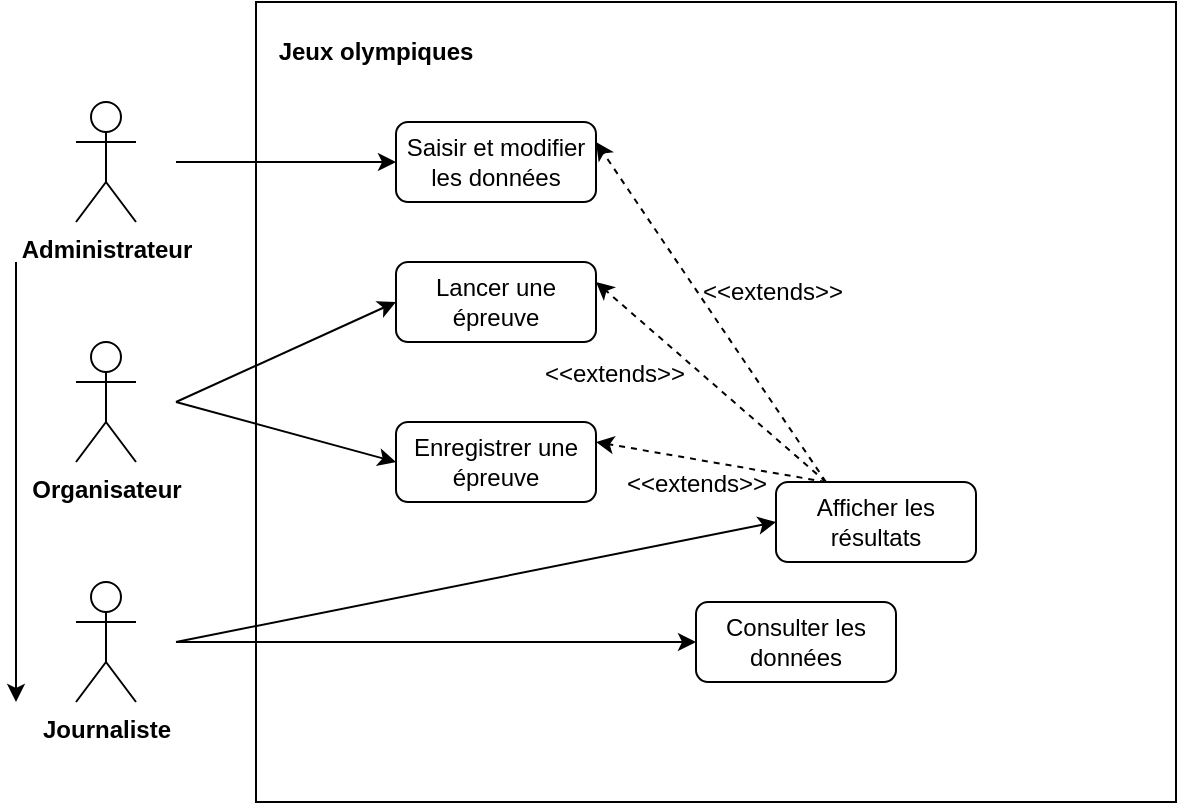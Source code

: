 <mxfile version="24.2.5" type="github">
  <diagram name="Page-1" id="tiMQxRRkBQc3sw8JgZWi">
    <mxGraphModel dx="1425" dy="649" grid="1" gridSize="10" guides="1" tooltips="1" connect="1" arrows="1" fold="1" page="1" pageScale="1" pageWidth="827" pageHeight="1169" math="0" shadow="0">
      <root>
        <mxCell id="0" />
        <mxCell id="1" parent="0" />
        <mxCell id="ICCp6sRPDuG6duwq4QYy-1" value="&lt;div&gt;&lt;b&gt;Administrateur&lt;/b&gt;&lt;/div&gt;" style="shape=umlActor;verticalLabelPosition=bottom;verticalAlign=top;html=1;" vertex="1" parent="1">
          <mxGeometry x="70" y="130" width="30" height="60" as="geometry" />
        </mxCell>
        <mxCell id="ICCp6sRPDuG6duwq4QYy-3" value="&lt;div&gt;&lt;b&gt;Journaliste&lt;/b&gt;&lt;/div&gt;" style="shape=umlActor;verticalLabelPosition=bottom;verticalAlign=top;html=1;" vertex="1" parent="1">
          <mxGeometry x="70" y="370" width="30" height="60" as="geometry" />
        </mxCell>
        <mxCell id="ICCp6sRPDuG6duwq4QYy-5" value="&lt;b&gt;Organisateur&lt;/b&gt;" style="shape=umlActor;verticalLabelPosition=bottom;verticalAlign=top;html=1;" vertex="1" parent="1">
          <mxGeometry x="70" y="250" width="30" height="60" as="geometry" />
        </mxCell>
        <mxCell id="ICCp6sRPDuG6duwq4QYy-6" value="" style="html=1;whiteSpace=wrap;" vertex="1" parent="1">
          <mxGeometry x="160" y="80" width="460" height="400" as="geometry" />
        </mxCell>
        <mxCell id="ICCp6sRPDuG6duwq4QYy-8" value="&lt;b&gt;Jeux olympiques&lt;/b&gt;" style="text;html=1;align=center;verticalAlign=middle;whiteSpace=wrap;rounded=0;fillColor=none;" vertex="1" parent="1">
          <mxGeometry x="170" y="90" width="100" height="30" as="geometry" />
        </mxCell>
        <mxCell id="ICCp6sRPDuG6duwq4QYy-11" value="Saisir et modifier les données" style="rounded=1;whiteSpace=wrap;html=1;" vertex="1" parent="1">
          <mxGeometry x="230" y="140" width="100" height="40" as="geometry" />
        </mxCell>
        <mxCell id="ICCp6sRPDuG6duwq4QYy-12" value="Lancer une épreuve" style="rounded=1;whiteSpace=wrap;html=1;" vertex="1" parent="1">
          <mxGeometry x="230" y="210" width="100" height="40" as="geometry" />
        </mxCell>
        <mxCell id="ICCp6sRPDuG6duwq4QYy-13" value="Enregistrer une épreuve" style="rounded=1;whiteSpace=wrap;html=1;" vertex="1" parent="1">
          <mxGeometry x="230" y="290" width="100" height="40" as="geometry" />
        </mxCell>
        <mxCell id="ICCp6sRPDuG6duwq4QYy-14" value="Consulter les données" style="rounded=1;whiteSpace=wrap;html=1;" vertex="1" parent="1">
          <mxGeometry x="380" y="380" width="100" height="40" as="geometry" />
        </mxCell>
        <mxCell id="ICCp6sRPDuG6duwq4QYy-15" value="Afficher les résultats" style="rounded=1;whiteSpace=wrap;html=1;" vertex="1" parent="1">
          <mxGeometry x="420" y="320" width="100" height="40" as="geometry" />
        </mxCell>
        <mxCell id="ICCp6sRPDuG6duwq4QYy-16" value="" style="endArrow=classic;html=1;rounded=0;entryX=0;entryY=0.5;entryDx=0;entryDy=0;" edge="1" parent="1" target="ICCp6sRPDuG6duwq4QYy-11">
          <mxGeometry width="50" height="50" relative="1" as="geometry">
            <mxPoint x="120" y="160" as="sourcePoint" />
            <mxPoint x="410" y="260" as="targetPoint" />
          </mxGeometry>
        </mxCell>
        <mxCell id="ICCp6sRPDuG6duwq4QYy-20" value="" style="endArrow=classic;html=1;rounded=0;entryX=0;entryY=0.5;entryDx=0;entryDy=0;" edge="1" parent="1" target="ICCp6sRPDuG6duwq4QYy-12">
          <mxGeometry width="50" height="50" relative="1" as="geometry">
            <mxPoint x="120" y="280" as="sourcePoint" />
            <mxPoint x="230" y="390" as="targetPoint" />
          </mxGeometry>
        </mxCell>
        <mxCell id="ICCp6sRPDuG6duwq4QYy-21" value="" style="endArrow=classic;html=1;rounded=0;entryX=0;entryY=0.5;entryDx=0;entryDy=0;" edge="1" parent="1" target="ICCp6sRPDuG6duwq4QYy-13">
          <mxGeometry width="50" height="50" relative="1" as="geometry">
            <mxPoint x="120" y="280" as="sourcePoint" />
            <mxPoint x="240" y="240" as="targetPoint" />
          </mxGeometry>
        </mxCell>
        <mxCell id="ICCp6sRPDuG6duwq4QYy-22" value="" style="endArrow=classic;html=1;rounded=0;entryX=0;entryY=0.5;entryDx=0;entryDy=0;" edge="1" parent="1" target="ICCp6sRPDuG6duwq4QYy-15">
          <mxGeometry width="50" height="50" relative="1" as="geometry">
            <mxPoint x="120" y="400" as="sourcePoint" />
            <mxPoint x="240" y="320" as="targetPoint" />
          </mxGeometry>
        </mxCell>
        <mxCell id="ICCp6sRPDuG6duwq4QYy-23" value="" style="endArrow=classic;html=1;rounded=0;entryX=0;entryY=0.5;entryDx=0;entryDy=0;" edge="1" parent="1" target="ICCp6sRPDuG6duwq4QYy-14">
          <mxGeometry width="50" height="50" relative="1" as="geometry">
            <mxPoint x="120" y="400" as="sourcePoint" />
            <mxPoint x="424" y="320" as="targetPoint" />
          </mxGeometry>
        </mxCell>
        <mxCell id="ICCp6sRPDuG6duwq4QYy-24" value="" style="endArrow=classic;html=1;rounded=0;entryX=1;entryY=0.25;entryDx=0;entryDy=0;exitX=0.25;exitY=0;exitDx=0;exitDy=0;dashed=1;" edge="1" parent="1" source="ICCp6sRPDuG6duwq4QYy-15" target="ICCp6sRPDuG6duwq4QYy-13">
          <mxGeometry width="50" height="50" relative="1" as="geometry">
            <mxPoint x="130" y="410" as="sourcePoint" />
            <mxPoint x="390" y="350" as="targetPoint" />
          </mxGeometry>
        </mxCell>
        <mxCell id="ICCp6sRPDuG6duwq4QYy-25" value="" style="endArrow=classic;html=1;rounded=0;entryX=1;entryY=0.25;entryDx=0;entryDy=0;exitX=0.25;exitY=0;exitDx=0;exitDy=0;dashed=1;" edge="1" parent="1" source="ICCp6sRPDuG6duwq4QYy-15" target="ICCp6sRPDuG6duwq4QYy-12">
          <mxGeometry width="50" height="50" relative="1" as="geometry">
            <mxPoint x="415" y="330" as="sourcePoint" />
            <mxPoint x="340" y="310" as="targetPoint" />
          </mxGeometry>
        </mxCell>
        <mxCell id="ICCp6sRPDuG6duwq4QYy-26" value="" style="endArrow=classic;html=1;rounded=0;entryX=1;entryY=0.25;entryDx=0;entryDy=0;exitX=0.25;exitY=0;exitDx=0;exitDy=0;dashed=1;" edge="1" parent="1" source="ICCp6sRPDuG6duwq4QYy-15" target="ICCp6sRPDuG6duwq4QYy-11">
          <mxGeometry width="50" height="50" relative="1" as="geometry">
            <mxPoint x="415" y="330" as="sourcePoint" />
            <mxPoint x="340" y="230" as="targetPoint" />
          </mxGeometry>
        </mxCell>
        <mxCell id="ICCp6sRPDuG6duwq4QYy-27" value="&amp;lt;&amp;lt;extends&amp;gt;&amp;gt;" style="text;html=1;align=center;verticalAlign=middle;whiteSpace=wrap;rounded=0;" vertex="1" parent="1">
          <mxGeometry x="390" y="210" width="57" height="30" as="geometry" />
        </mxCell>
        <mxCell id="ICCp6sRPDuG6duwq4QYy-28" value="&amp;lt;&amp;lt;extends&amp;gt;&amp;gt;" style="text;html=1;align=center;verticalAlign=middle;whiteSpace=wrap;rounded=0;" vertex="1" parent="1">
          <mxGeometry x="311" y="251" width="57" height="30" as="geometry" />
        </mxCell>
        <mxCell id="ICCp6sRPDuG6duwq4QYy-29" value="&amp;lt;&amp;lt;extends&amp;gt;&amp;gt;" style="text;html=1;align=center;verticalAlign=middle;whiteSpace=wrap;rounded=0;" vertex="1" parent="1">
          <mxGeometry x="352" y="306" width="57" height="30" as="geometry" />
        </mxCell>
        <mxCell id="ICCp6sRPDuG6duwq4QYy-30" value="" style="endArrow=classic;html=1;rounded=0;" edge="1" parent="1">
          <mxGeometry width="50" height="50" relative="1" as="geometry">
            <mxPoint x="40" y="210" as="sourcePoint" />
            <mxPoint x="40" y="430" as="targetPoint" />
          </mxGeometry>
        </mxCell>
      </root>
    </mxGraphModel>
  </diagram>
</mxfile>
